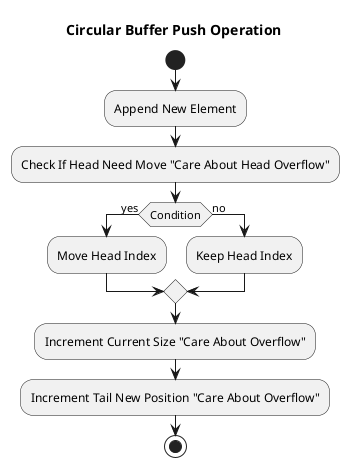 @startuml
title Circular Buffer Push Operation
start
:Append New Element;
:Check If Head Need Move "Care About Head Overflow";
if (Condition) then (yes)
  :Move Head Index;
else (no)
  :Keep Head Index;
endif
:Increment Current Size "Care About Overflow";
:Increment Tail New Position "Care About Overflow";
stop
@enduml